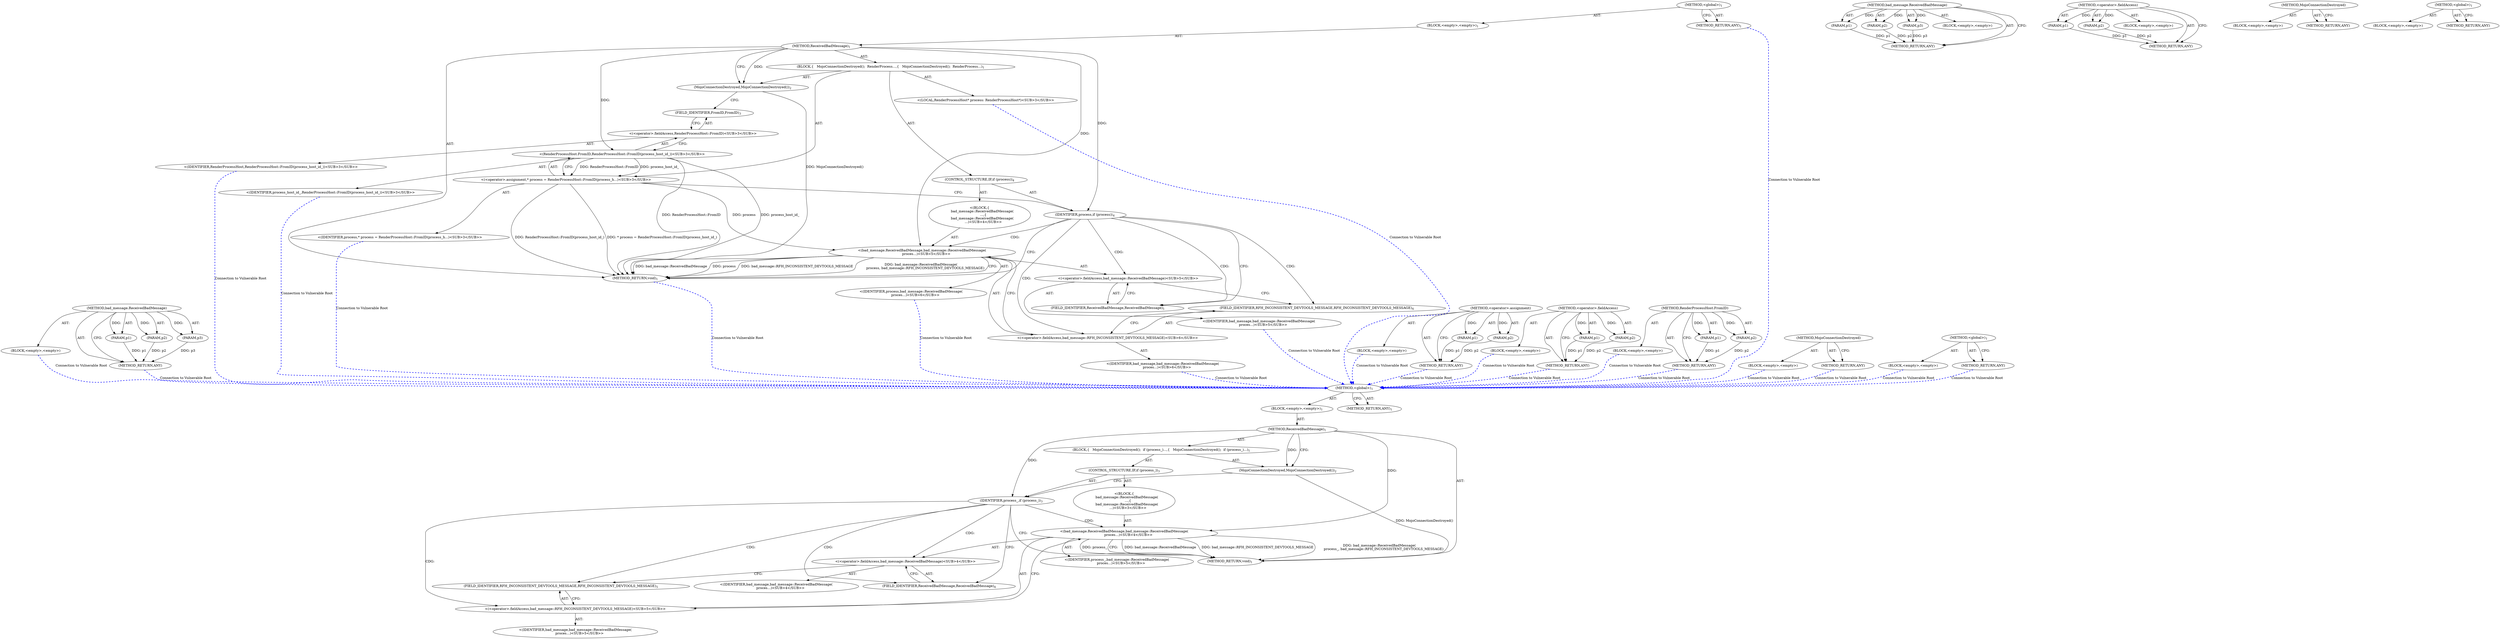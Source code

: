 digraph "&lt;global&gt;" {
vulnerable_6 [label=<(METHOD,&lt;global&gt;)<SUB>1</SUB>>];
vulnerable_7 [label=<(BLOCK,&lt;empty&gt;,&lt;empty&gt;)<SUB>1</SUB>>];
vulnerable_8 [label=<(METHOD,ReceivedBadMessage)<SUB>1</SUB>>];
vulnerable_9 [label=<(BLOCK,{
   MojoConnectionDestroyed();
  if (process_)...,{
   MojoConnectionDestroyed();
  if (process_)...)<SUB>1</SUB>>];
vulnerable_10 [label=<(MojoConnectionDestroyed,MojoConnectionDestroyed())<SUB>2</SUB>>];
vulnerable_11 [label=<(CONTROL_STRUCTURE,IF,if (process_))<SUB>3</SUB>>];
vulnerable_12 [label=<(IDENTIFIER,process_,if (process_))<SUB>3</SUB>>];
vulnerable_13 [label="<(BLOCK,{
     bad_message::ReceivedBadMessage(
       ...,{
     bad_message::ReceivedBadMessage(
       ...)<SUB>3</SUB>>"];
vulnerable_14 [label="<(bad_message.ReceivedBadMessage,bad_message::ReceivedBadMessage(
        proces...)<SUB>4</SUB>>"];
vulnerable_15 [label="<(&lt;operator&gt;.fieldAccess,bad_message::ReceivedBadMessage)<SUB>4</SUB>>"];
vulnerable_16 [label="<(IDENTIFIER,bad_message,bad_message::ReceivedBadMessage(
        proces...)<SUB>4</SUB>>"];
vulnerable_17 [label=<(FIELD_IDENTIFIER,ReceivedBadMessage,ReceivedBadMessage)<SUB>4</SUB>>];
vulnerable_18 [label="<(IDENTIFIER,process_,bad_message::ReceivedBadMessage(
        proces...)<SUB>5</SUB>>"];
vulnerable_19 [label="<(&lt;operator&gt;.fieldAccess,bad_message::RFH_INCONSISTENT_DEVTOOLS_MESSAGE)<SUB>5</SUB>>"];
vulnerable_20 [label="<(IDENTIFIER,bad_message,bad_message::ReceivedBadMessage(
        proces...)<SUB>5</SUB>>"];
vulnerable_21 [label=<(FIELD_IDENTIFIER,RFH_INCONSISTENT_DEVTOOLS_MESSAGE,RFH_INCONSISTENT_DEVTOOLS_MESSAGE)<SUB>5</SUB>>];
vulnerable_22 [label=<(METHOD_RETURN,void)<SUB>1</SUB>>];
vulnerable_24 [label=<(METHOD_RETURN,ANY)<SUB>1</SUB>>];
vulnerable_42 [label=<(METHOD,bad_message.ReceivedBadMessage)>];
vulnerable_43 [label=<(PARAM,p1)>];
vulnerable_44 [label=<(PARAM,p2)>];
vulnerable_45 [label=<(PARAM,p3)>];
vulnerable_46 [label=<(BLOCK,&lt;empty&gt;,&lt;empty&gt;)>];
vulnerable_47 [label=<(METHOD_RETURN,ANY)>];
vulnerable_48 [label=<(METHOD,&lt;operator&gt;.fieldAccess)>];
vulnerable_49 [label=<(PARAM,p1)>];
vulnerable_50 [label=<(PARAM,p2)>];
vulnerable_51 [label=<(BLOCK,&lt;empty&gt;,&lt;empty&gt;)>];
vulnerable_52 [label=<(METHOD_RETURN,ANY)>];
vulnerable_39 [label=<(METHOD,MojoConnectionDestroyed)>];
vulnerable_40 [label=<(BLOCK,&lt;empty&gt;,&lt;empty&gt;)>];
vulnerable_41 [label=<(METHOD_RETURN,ANY)>];
vulnerable_33 [label=<(METHOD,&lt;global&gt;)<SUB>1</SUB>>];
vulnerable_34 [label=<(BLOCK,&lt;empty&gt;,&lt;empty&gt;)>];
vulnerable_35 [label=<(METHOD_RETURN,ANY)>];
fixed_67 [label=<(METHOD,bad_message.ReceivedBadMessage)>];
fixed_68 [label=<(PARAM,p1)>];
fixed_69 [label=<(PARAM,p2)>];
fixed_70 [label=<(PARAM,p3)>];
fixed_71 [label=<(BLOCK,&lt;empty&gt;,&lt;empty&gt;)>];
fixed_72 [label=<(METHOD_RETURN,ANY)>];
fixed_6 [label=<(METHOD,&lt;global&gt;)<SUB>1</SUB>>];
fixed_7 [label=<(BLOCK,&lt;empty&gt;,&lt;empty&gt;)<SUB>1</SUB>>];
fixed_8 [label=<(METHOD,ReceivedBadMessage)<SUB>1</SUB>>];
fixed_9 [label=<(BLOCK,{
   MojoConnectionDestroyed();
  RenderProcess...,{
   MojoConnectionDestroyed();
  RenderProcess...)<SUB>1</SUB>>];
fixed_10 [label=<(MojoConnectionDestroyed,MojoConnectionDestroyed())<SUB>2</SUB>>];
fixed_11 [label="<(LOCAL,RenderProcessHost* process: RenderProcessHost*)<SUB>3</SUB>>"];
fixed_12 [label="<(&lt;operator&gt;.assignment,* process = RenderProcessHost::FromID(process_h...)<SUB>3</SUB>>"];
fixed_13 [label="<(IDENTIFIER,process,* process = RenderProcessHost::FromID(process_h...)<SUB>3</SUB>>"];
fixed_14 [label="<(RenderProcessHost.FromID,RenderProcessHost::FromID(process_host_id_))<SUB>3</SUB>>"];
fixed_15 [label="<(&lt;operator&gt;.fieldAccess,RenderProcessHost::FromID)<SUB>3</SUB>>"];
fixed_16 [label="<(IDENTIFIER,RenderProcessHost,RenderProcessHost::FromID(process_host_id_))<SUB>3</SUB>>"];
fixed_17 [label=<(FIELD_IDENTIFIER,FromID,FromID)<SUB>3</SUB>>];
fixed_18 [label="<(IDENTIFIER,process_host_id_,RenderProcessHost::FromID(process_host_id_))<SUB>3</SUB>>"];
fixed_19 [label=<(CONTROL_STRUCTURE,IF,if (process))<SUB>4</SUB>>];
fixed_20 [label=<(IDENTIFIER,process,if (process))<SUB>4</SUB>>];
fixed_21 [label="<(BLOCK,{
     bad_message::ReceivedBadMessage(
       ...,{
     bad_message::ReceivedBadMessage(
       ...)<SUB>4</SUB>>"];
fixed_22 [label="<(bad_message.ReceivedBadMessage,bad_message::ReceivedBadMessage(
        proces...)<SUB>5</SUB>>"];
fixed_23 [label="<(&lt;operator&gt;.fieldAccess,bad_message::ReceivedBadMessage)<SUB>5</SUB>>"];
fixed_24 [label="<(IDENTIFIER,bad_message,bad_message::ReceivedBadMessage(
        proces...)<SUB>5</SUB>>"];
fixed_25 [label=<(FIELD_IDENTIFIER,ReceivedBadMessage,ReceivedBadMessage)<SUB>5</SUB>>];
fixed_26 [label="<(IDENTIFIER,process,bad_message::ReceivedBadMessage(
        proces...)<SUB>6</SUB>>"];
fixed_27 [label="<(&lt;operator&gt;.fieldAccess,bad_message::RFH_INCONSISTENT_DEVTOOLS_MESSAGE)<SUB>6</SUB>>"];
fixed_28 [label="<(IDENTIFIER,bad_message,bad_message::ReceivedBadMessage(
        proces...)<SUB>6</SUB>>"];
fixed_29 [label=<(FIELD_IDENTIFIER,RFH_INCONSISTENT_DEVTOOLS_MESSAGE,RFH_INCONSISTENT_DEVTOOLS_MESSAGE)<SUB>6</SUB>>];
fixed_30 [label=<(METHOD_RETURN,void)<SUB>1</SUB>>];
fixed_32 [label=<(METHOD_RETURN,ANY)<SUB>1</SUB>>];
fixed_52 [label=<(METHOD,&lt;operator&gt;.assignment)>];
fixed_53 [label=<(PARAM,p1)>];
fixed_54 [label=<(PARAM,p2)>];
fixed_55 [label=<(BLOCK,&lt;empty&gt;,&lt;empty&gt;)>];
fixed_56 [label=<(METHOD_RETURN,ANY)>];
fixed_62 [label=<(METHOD,&lt;operator&gt;.fieldAccess)>];
fixed_63 [label=<(PARAM,p1)>];
fixed_64 [label=<(PARAM,p2)>];
fixed_65 [label=<(BLOCK,&lt;empty&gt;,&lt;empty&gt;)>];
fixed_66 [label=<(METHOD_RETURN,ANY)>];
fixed_57 [label=<(METHOD,RenderProcessHost.FromID)>];
fixed_58 [label=<(PARAM,p1)>];
fixed_59 [label=<(PARAM,p2)>];
fixed_60 [label=<(BLOCK,&lt;empty&gt;,&lt;empty&gt;)>];
fixed_61 [label=<(METHOD_RETURN,ANY)>];
fixed_49 [label=<(METHOD,MojoConnectionDestroyed)>];
fixed_50 [label=<(BLOCK,&lt;empty&gt;,&lt;empty&gt;)>];
fixed_51 [label=<(METHOD_RETURN,ANY)>];
fixed_43 [label=<(METHOD,&lt;global&gt;)<SUB>1</SUB>>];
fixed_44 [label=<(BLOCK,&lt;empty&gt;,&lt;empty&gt;)>];
fixed_45 [label=<(METHOD_RETURN,ANY)>];
vulnerable_6 -> vulnerable_7  [key=0, label="AST: "];
vulnerable_6 -> vulnerable_24  [key=0, label="AST: "];
vulnerable_6 -> vulnerable_24  [key=1, label="CFG: "];
vulnerable_7 -> vulnerable_8  [key=0, label="AST: "];
vulnerable_8 -> vulnerable_9  [key=0, label="AST: "];
vulnerable_8 -> vulnerable_22  [key=0, label="AST: "];
vulnerable_8 -> vulnerable_10  [key=0, label="CFG: "];
vulnerable_8 -> vulnerable_10  [key=1, label="DDG: "];
vulnerable_8 -> vulnerable_12  [key=0, label="DDG: "];
vulnerable_8 -> vulnerable_14  [key=0, label="DDG: "];
vulnerable_9 -> vulnerable_10  [key=0, label="AST: "];
vulnerable_9 -> vulnerable_11  [key=0, label="AST: "];
vulnerable_10 -> vulnerable_12  [key=0, label="CFG: "];
vulnerable_10 -> vulnerable_22  [key=0, label="DDG: MojoConnectionDestroyed()"];
vulnerable_11 -> vulnerable_12  [key=0, label="AST: "];
vulnerable_11 -> vulnerable_13  [key=0, label="AST: "];
vulnerable_12 -> vulnerable_22  [key=0, label="CFG: "];
vulnerable_12 -> vulnerable_17  [key=0, label="CFG: "];
vulnerable_12 -> vulnerable_17  [key=1, label="CDG: "];
vulnerable_12 -> vulnerable_15  [key=0, label="CDG: "];
vulnerable_12 -> vulnerable_21  [key=0, label="CDG: "];
vulnerable_12 -> vulnerable_14  [key=0, label="CDG: "];
vulnerable_12 -> vulnerable_19  [key=0, label="CDG: "];
vulnerable_13 -> vulnerable_14  [key=0, label="AST: "];
vulnerable_14 -> vulnerable_15  [key=0, label="AST: "];
vulnerable_14 -> vulnerable_18  [key=0, label="AST: "];
vulnerable_14 -> vulnerable_19  [key=0, label="AST: "];
vulnerable_14 -> vulnerable_22  [key=0, label="CFG: "];
vulnerable_14 -> vulnerable_22  [key=1, label="DDG: bad_message::ReceivedBadMessage"];
vulnerable_14 -> vulnerable_22  [key=2, label="DDG: bad_message::RFH_INCONSISTENT_DEVTOOLS_MESSAGE"];
vulnerable_14 -> vulnerable_22  [key=3, label="DDG: bad_message::ReceivedBadMessage(
        process_, bad_message::RFH_INCONSISTENT_DEVTOOLS_MESSAGE)"];
vulnerable_14 -> vulnerable_22  [key=4, label="DDG: process_"];
vulnerable_15 -> vulnerable_16  [key=0, label="AST: "];
vulnerable_15 -> vulnerable_17  [key=0, label="AST: "];
vulnerable_15 -> vulnerable_21  [key=0, label="CFG: "];
vulnerable_17 -> vulnerable_15  [key=0, label="CFG: "];
vulnerable_19 -> vulnerable_20  [key=0, label="AST: "];
vulnerable_19 -> vulnerable_21  [key=0, label="AST: "];
vulnerable_19 -> vulnerable_14  [key=0, label="CFG: "];
vulnerable_21 -> vulnerable_19  [key=0, label="CFG: "];
vulnerable_42 -> vulnerable_43  [key=0, label="AST: "];
vulnerable_42 -> vulnerable_43  [key=1, label="DDG: "];
vulnerable_42 -> vulnerable_46  [key=0, label="AST: "];
vulnerable_42 -> vulnerable_44  [key=0, label="AST: "];
vulnerable_42 -> vulnerable_44  [key=1, label="DDG: "];
vulnerable_42 -> vulnerable_47  [key=0, label="AST: "];
vulnerable_42 -> vulnerable_47  [key=1, label="CFG: "];
vulnerable_42 -> vulnerable_45  [key=0, label="AST: "];
vulnerable_42 -> vulnerable_45  [key=1, label="DDG: "];
vulnerable_43 -> vulnerable_47  [key=0, label="DDG: p1"];
vulnerable_44 -> vulnerable_47  [key=0, label="DDG: p2"];
vulnerable_45 -> vulnerable_47  [key=0, label="DDG: p3"];
vulnerable_48 -> vulnerable_49  [key=0, label="AST: "];
vulnerable_48 -> vulnerable_49  [key=1, label="DDG: "];
vulnerable_48 -> vulnerable_51  [key=0, label="AST: "];
vulnerable_48 -> vulnerable_50  [key=0, label="AST: "];
vulnerable_48 -> vulnerable_50  [key=1, label="DDG: "];
vulnerable_48 -> vulnerable_52  [key=0, label="AST: "];
vulnerable_48 -> vulnerable_52  [key=1, label="CFG: "];
vulnerable_49 -> vulnerable_52  [key=0, label="DDG: p1"];
vulnerable_50 -> vulnerable_52  [key=0, label="DDG: p2"];
vulnerable_39 -> vulnerable_40  [key=0, label="AST: "];
vulnerable_39 -> vulnerable_41  [key=0, label="AST: "];
vulnerable_39 -> vulnerable_41  [key=1, label="CFG: "];
vulnerable_33 -> vulnerable_34  [key=0, label="AST: "];
vulnerable_33 -> vulnerable_35  [key=0, label="AST: "];
vulnerable_33 -> vulnerable_35  [key=1, label="CFG: "];
fixed_67 -> fixed_68  [key=0, label="AST: "];
fixed_67 -> fixed_68  [key=1, label="DDG: "];
fixed_67 -> fixed_71  [key=0, label="AST: "];
fixed_67 -> fixed_69  [key=0, label="AST: "];
fixed_67 -> fixed_69  [key=1, label="DDG: "];
fixed_67 -> fixed_72  [key=0, label="AST: "];
fixed_67 -> fixed_72  [key=1, label="CFG: "];
fixed_67 -> fixed_70  [key=0, label="AST: "];
fixed_67 -> fixed_70  [key=1, label="DDG: "];
fixed_68 -> fixed_72  [key=0, label="DDG: p1"];
fixed_69 -> fixed_72  [key=0, label="DDG: p2"];
fixed_70 -> fixed_72  [key=0, label="DDG: p3"];
fixed_71 -> vulnerable_6  [color=blue, key=0, label="Connection to Vulnerable Root", penwidth="2.0", style=dashed];
fixed_72 -> vulnerable_6  [color=blue, key=0, label="Connection to Vulnerable Root", penwidth="2.0", style=dashed];
fixed_6 -> fixed_7  [key=0, label="AST: "];
fixed_6 -> fixed_32  [key=0, label="AST: "];
fixed_6 -> fixed_32  [key=1, label="CFG: "];
fixed_7 -> fixed_8  [key=0, label="AST: "];
fixed_8 -> fixed_9  [key=0, label="AST: "];
fixed_8 -> fixed_30  [key=0, label="AST: "];
fixed_8 -> fixed_10  [key=0, label="CFG: "];
fixed_8 -> fixed_10  [key=1, label="DDG: "];
fixed_8 -> fixed_20  [key=0, label="DDG: "];
fixed_8 -> fixed_14  [key=0, label="DDG: "];
fixed_8 -> fixed_22  [key=0, label="DDG: "];
fixed_9 -> fixed_10  [key=0, label="AST: "];
fixed_9 -> fixed_11  [key=0, label="AST: "];
fixed_9 -> fixed_12  [key=0, label="AST: "];
fixed_9 -> fixed_19  [key=0, label="AST: "];
fixed_10 -> fixed_17  [key=0, label="CFG: "];
fixed_10 -> fixed_30  [key=0, label="DDG: MojoConnectionDestroyed()"];
fixed_11 -> vulnerable_6  [color=blue, key=0, label="Connection to Vulnerable Root", penwidth="2.0", style=dashed];
fixed_12 -> fixed_13  [key=0, label="AST: "];
fixed_12 -> fixed_14  [key=0, label="AST: "];
fixed_12 -> fixed_20  [key=0, label="CFG: "];
fixed_12 -> fixed_30  [key=0, label="DDG: RenderProcessHost::FromID(process_host_id_)"];
fixed_12 -> fixed_30  [key=1, label="DDG: * process = RenderProcessHost::FromID(process_host_id_)"];
fixed_12 -> fixed_22  [key=0, label="DDG: process"];
fixed_13 -> vulnerable_6  [color=blue, key=0, label="Connection to Vulnerable Root", penwidth="2.0", style=dashed];
fixed_14 -> fixed_15  [key=0, label="AST: "];
fixed_14 -> fixed_18  [key=0, label="AST: "];
fixed_14 -> fixed_12  [key=0, label="CFG: "];
fixed_14 -> fixed_12  [key=1, label="DDG: RenderProcessHost::FromID"];
fixed_14 -> fixed_12  [key=2, label="DDG: process_host_id_"];
fixed_14 -> fixed_30  [key=0, label="DDG: RenderProcessHost::FromID"];
fixed_14 -> fixed_30  [key=1, label="DDG: process_host_id_"];
fixed_15 -> fixed_16  [key=0, label="AST: "];
fixed_15 -> fixed_17  [key=0, label="AST: "];
fixed_15 -> fixed_14  [key=0, label="CFG: "];
fixed_16 -> vulnerable_6  [color=blue, key=0, label="Connection to Vulnerable Root", penwidth="2.0", style=dashed];
fixed_17 -> fixed_15  [key=0, label="CFG: "];
fixed_18 -> vulnerable_6  [color=blue, key=0, label="Connection to Vulnerable Root", penwidth="2.0", style=dashed];
fixed_19 -> fixed_20  [key=0, label="AST: "];
fixed_19 -> fixed_21  [key=0, label="AST: "];
fixed_20 -> fixed_30  [key=0, label="CFG: "];
fixed_20 -> fixed_25  [key=0, label="CFG: "];
fixed_20 -> fixed_25  [key=1, label="CDG: "];
fixed_20 -> fixed_29  [key=0, label="CDG: "];
fixed_20 -> fixed_22  [key=0, label="CDG: "];
fixed_20 -> fixed_23  [key=0, label="CDG: "];
fixed_20 -> fixed_27  [key=0, label="CDG: "];
fixed_21 -> fixed_22  [key=0, label="AST: "];
fixed_22 -> fixed_23  [key=0, label="AST: "];
fixed_22 -> fixed_26  [key=0, label="AST: "];
fixed_22 -> fixed_27  [key=0, label="AST: "];
fixed_22 -> fixed_30  [key=0, label="CFG: "];
fixed_22 -> fixed_30  [key=1, label="DDG: bad_message::ReceivedBadMessage"];
fixed_22 -> fixed_30  [key=2, label="DDG: process"];
fixed_22 -> fixed_30  [key=3, label="DDG: bad_message::RFH_INCONSISTENT_DEVTOOLS_MESSAGE"];
fixed_22 -> fixed_30  [key=4, label="DDG: bad_message::ReceivedBadMessage(
        process, bad_message::RFH_INCONSISTENT_DEVTOOLS_MESSAGE)"];
fixed_23 -> fixed_24  [key=0, label="AST: "];
fixed_23 -> fixed_25  [key=0, label="AST: "];
fixed_23 -> fixed_29  [key=0, label="CFG: "];
fixed_24 -> vulnerable_6  [color=blue, key=0, label="Connection to Vulnerable Root", penwidth="2.0", style=dashed];
fixed_25 -> fixed_23  [key=0, label="CFG: "];
fixed_26 -> vulnerable_6  [color=blue, key=0, label="Connection to Vulnerable Root", penwidth="2.0", style=dashed];
fixed_27 -> fixed_28  [key=0, label="AST: "];
fixed_27 -> fixed_29  [key=0, label="AST: "];
fixed_27 -> fixed_22  [key=0, label="CFG: "];
fixed_28 -> vulnerable_6  [color=blue, key=0, label="Connection to Vulnerable Root", penwidth="2.0", style=dashed];
fixed_29 -> fixed_27  [key=0, label="CFG: "];
fixed_30 -> vulnerable_6  [color=blue, key=0, label="Connection to Vulnerable Root", penwidth="2.0", style=dashed];
fixed_32 -> vulnerable_6  [color=blue, key=0, label="Connection to Vulnerable Root", penwidth="2.0", style=dashed];
fixed_52 -> fixed_53  [key=0, label="AST: "];
fixed_52 -> fixed_53  [key=1, label="DDG: "];
fixed_52 -> fixed_55  [key=0, label="AST: "];
fixed_52 -> fixed_54  [key=0, label="AST: "];
fixed_52 -> fixed_54  [key=1, label="DDG: "];
fixed_52 -> fixed_56  [key=0, label="AST: "];
fixed_52 -> fixed_56  [key=1, label="CFG: "];
fixed_53 -> fixed_56  [key=0, label="DDG: p1"];
fixed_54 -> fixed_56  [key=0, label="DDG: p2"];
fixed_55 -> vulnerable_6  [color=blue, key=0, label="Connection to Vulnerable Root", penwidth="2.0", style=dashed];
fixed_56 -> vulnerable_6  [color=blue, key=0, label="Connection to Vulnerable Root", penwidth="2.0", style=dashed];
fixed_62 -> fixed_63  [key=0, label="AST: "];
fixed_62 -> fixed_63  [key=1, label="DDG: "];
fixed_62 -> fixed_65  [key=0, label="AST: "];
fixed_62 -> fixed_64  [key=0, label="AST: "];
fixed_62 -> fixed_64  [key=1, label="DDG: "];
fixed_62 -> fixed_66  [key=0, label="AST: "];
fixed_62 -> fixed_66  [key=1, label="CFG: "];
fixed_63 -> fixed_66  [key=0, label="DDG: p1"];
fixed_64 -> fixed_66  [key=0, label="DDG: p2"];
fixed_65 -> vulnerable_6  [color=blue, key=0, label="Connection to Vulnerable Root", penwidth="2.0", style=dashed];
fixed_66 -> vulnerable_6  [color=blue, key=0, label="Connection to Vulnerable Root", penwidth="2.0", style=dashed];
fixed_57 -> fixed_58  [key=0, label="AST: "];
fixed_57 -> fixed_58  [key=1, label="DDG: "];
fixed_57 -> fixed_60  [key=0, label="AST: "];
fixed_57 -> fixed_59  [key=0, label="AST: "];
fixed_57 -> fixed_59  [key=1, label="DDG: "];
fixed_57 -> fixed_61  [key=0, label="AST: "];
fixed_57 -> fixed_61  [key=1, label="CFG: "];
fixed_58 -> fixed_61  [key=0, label="DDG: p1"];
fixed_59 -> fixed_61  [key=0, label="DDG: p2"];
fixed_60 -> vulnerable_6  [color=blue, key=0, label="Connection to Vulnerable Root", penwidth="2.0", style=dashed];
fixed_61 -> vulnerable_6  [color=blue, key=0, label="Connection to Vulnerable Root", penwidth="2.0", style=dashed];
fixed_49 -> fixed_50  [key=0, label="AST: "];
fixed_49 -> fixed_51  [key=0, label="AST: "];
fixed_49 -> fixed_51  [key=1, label="CFG: "];
fixed_50 -> vulnerable_6  [color=blue, key=0, label="Connection to Vulnerable Root", penwidth="2.0", style=dashed];
fixed_51 -> vulnerable_6  [color=blue, key=0, label="Connection to Vulnerable Root", penwidth="2.0", style=dashed];
fixed_43 -> fixed_44  [key=0, label="AST: "];
fixed_43 -> fixed_45  [key=0, label="AST: "];
fixed_43 -> fixed_45  [key=1, label="CFG: "];
fixed_44 -> vulnerable_6  [color=blue, key=0, label="Connection to Vulnerable Root", penwidth="2.0", style=dashed];
fixed_45 -> vulnerable_6  [color=blue, key=0, label="Connection to Vulnerable Root", penwidth="2.0", style=dashed];
}
